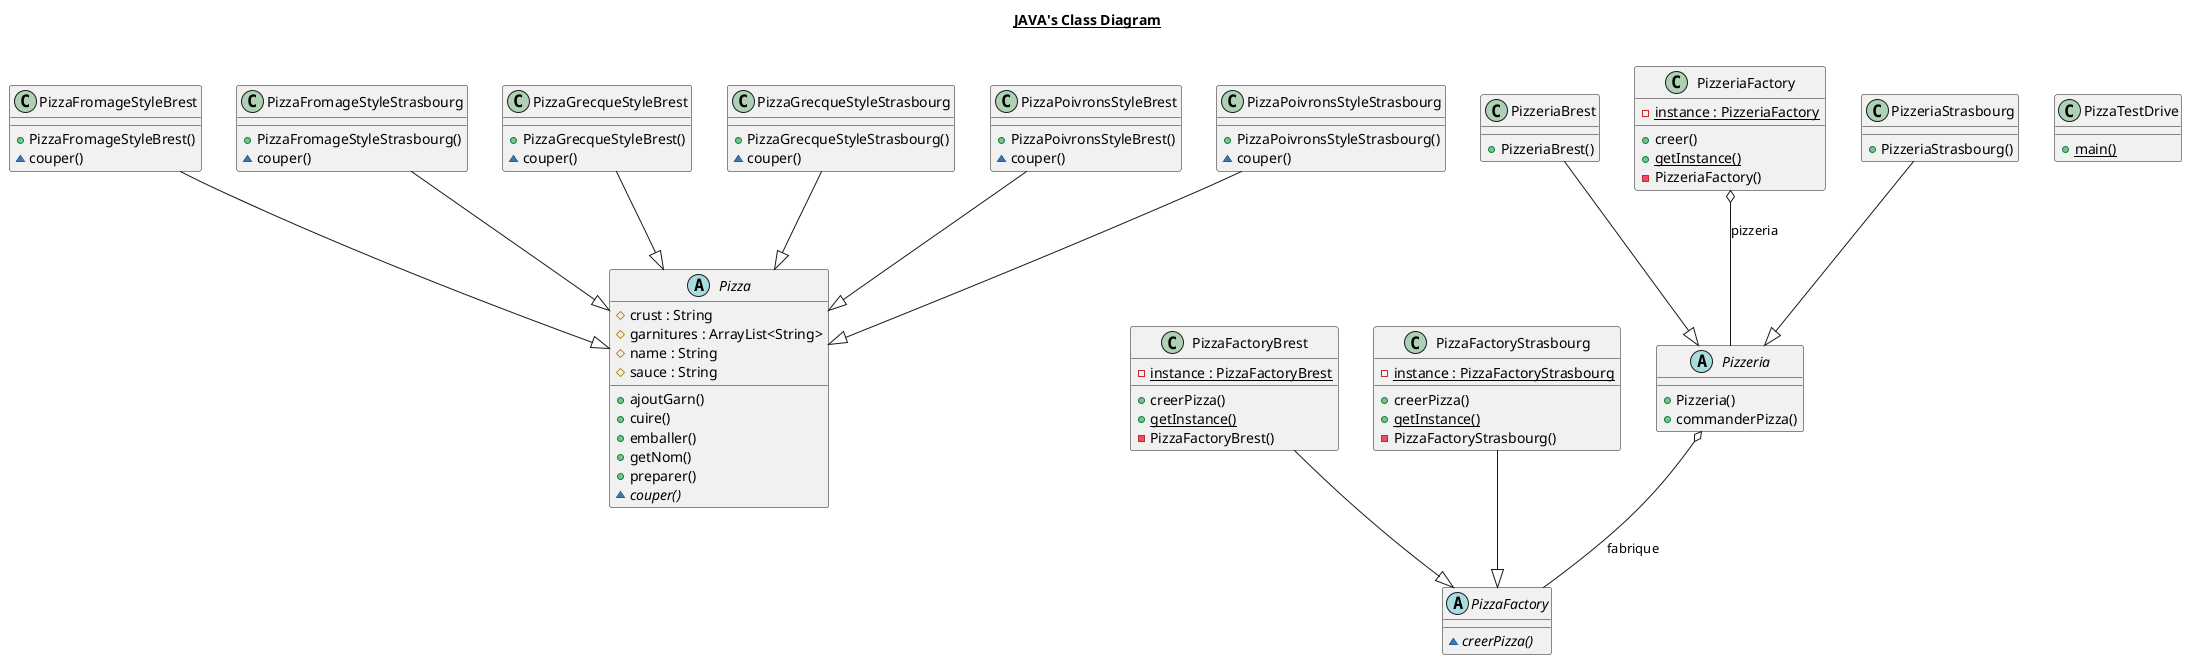 @startuml

title __JAVA's Class Diagram__\n

    abstract class Pizza {
        # crust : String
        # garnitures : ArrayList<String>
        # name : String
        # sauce : String
        + ajoutGarn()
        + cuire()
        + emballer()
        + getNom()
        + preparer()
        {abstract} ~ couper()
    }



    abstract class PizzaFactory {
        {abstract} ~ creerPizza()
    }




    class PizzaFactoryBrest {
        {static} - instance : PizzaFactoryBrest
        + creerPizza()
        {static} + getInstance()
        - PizzaFactoryBrest()
    }




    class PizzaFactoryStrasbourg {
        {static} - instance : PizzaFactoryStrasbourg
        + creerPizza()
        {static} + getInstance()
        - PizzaFactoryStrasbourg()
    }




    class PizzaFromageStyleBrest {
        + PizzaFromageStyleBrest()
        ~ couper()
    }




    class PizzaFromageStyleStrasbourg {
        + PizzaFromageStyleStrasbourg()
        ~ couper()
    }




    class PizzaGrecqueStyleBrest {
        + PizzaGrecqueStyleBrest()
        ~ couper()
    }




    class PizzaGrecqueStyleStrasbourg {
        + PizzaGrecqueStyleStrasbourg()
        ~ couper()
    }




    class PizzaPoivronsStyleBrest {
        + PizzaPoivronsStyleBrest()
        ~ couper()
    }




    class PizzaPoivronsStyleStrasbourg {
        + PizzaPoivronsStyleStrasbourg()
        ~ couper()
    }



    class PizzaTestDrive {
        {static} + main()
    }




    abstract class Pizzeria {
        + Pizzeria()
        + commanderPizza()
    }




    class PizzeriaBrest {
        + PizzeriaBrest()
    }




    class PizzeriaFactory {
        {static} - instance : PizzeriaFactory
        + creer()
        {static} + getInstance()
        - PizzeriaFactory()
    }




    class PizzeriaStrasbourg {
        + PizzeriaStrasbourg()
    }



  PizzaFactoryBrest --|> PizzaFactory
  PizzaFactoryStrasbourg --|> PizzaFactory
  PizzaFromageStyleBrest --|> Pizza
  PizzaFromageStyleStrasbourg --|> Pizza
  PizzaGrecqueStyleBrest --|> Pizza
  PizzaGrecqueStyleStrasbourg --|> Pizza
  PizzaPoivronsStyleBrest --|> Pizza
  PizzaPoivronsStyleStrasbourg --|> Pizza
  Pizzeria o-- PizzaFactory : fabrique
  PizzeriaBrest --|> Pizzeria
  PizzeriaFactory o-- Pizzeria : pizzeria
  PizzeriaStrasbourg --|> Pizzeria



@enduml
